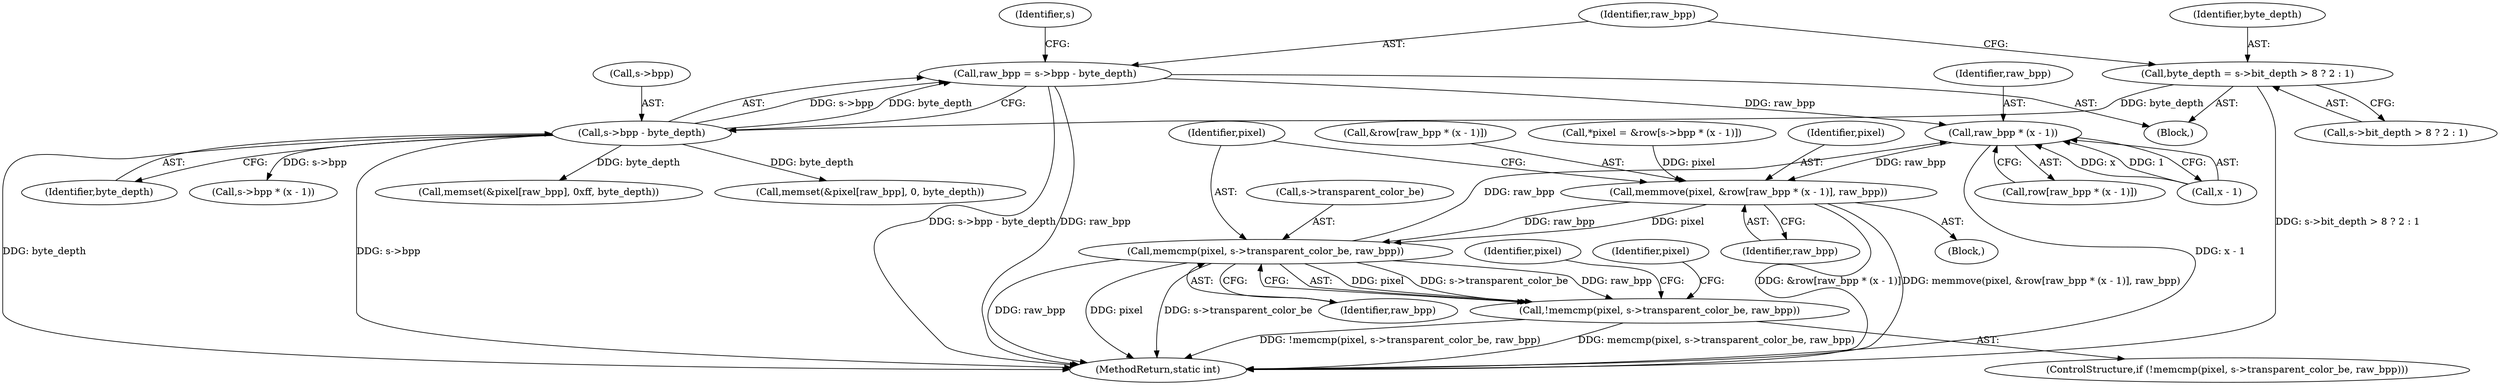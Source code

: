 digraph "0_FFmpeg_e477f09d0b3619f3d29173b2cd593e17e2d1978e@integer" {
"1000593" [label="(Call,raw_bpp = s->bpp - byte_depth)"];
"1000595" [label="(Call,s->bpp - byte_depth)"];
"1000582" [label="(Call,byte_depth = s->bit_depth > 8 ? 2 : 1)"];
"1000663" [label="(Call,raw_bpp * (x - 1))"];
"1000658" [label="(Call,memmove(pixel, &row[raw_bpp * (x - 1)], raw_bpp))"];
"1000671" [label="(Call,memcmp(pixel, s->transparent_color_be, raw_bpp))"];
"1000670" [label="(Call,!memcmp(pixel, s->transparent_color_be, raw_bpp))"];
"1000651" [label="(Call,s->bpp * (x - 1))"];
"1000646" [label="(Call,*pixel = &row[s->bpp * (x - 1)])"];
"1000687" [label="(Call,memset(&pixel[raw_bpp], 0xff, byte_depth))"];
"1000584" [label="(Call,s->bit_depth > 8 ? 2 : 1)"];
"1000663" [label="(Call,raw_bpp * (x - 1))"];
"1000583" [label="(Identifier,byte_depth)"];
"1000661" [label="(Call,row[raw_bpp * (x - 1)])"];
"1000670" [label="(Call,!memcmp(pixel, s->transparent_color_be, raw_bpp))"];
"1000664" [label="(Identifier,raw_bpp)"];
"1000676" [label="(Identifier,raw_bpp)"];
"1000690" [label="(Identifier,pixel)"];
"1000671" [label="(Call,memcmp(pixel, s->transparent_color_be, raw_bpp))"];
"1000659" [label="(Identifier,pixel)"];
"1000582" [label="(Call,byte_depth = s->bit_depth > 8 ? 2 : 1)"];
"1000672" [label="(Identifier,pixel)"];
"1000673" [label="(Call,s->transparent_color_be)"];
"1000665" [label="(Call,x - 1)"];
"1000678" [label="(Call,memset(&pixel[raw_bpp], 0, byte_depth))"];
"1000580" [label="(Block,)"];
"1000681" [label="(Identifier,pixel)"];
"1000593" [label="(Call,raw_bpp = s->bpp - byte_depth)"];
"1000644" [label="(Block,)"];
"1000605" [label="(Identifier,s)"];
"1000658" [label="(Call,memmove(pixel, &row[raw_bpp * (x - 1)], raw_bpp))"];
"1000660" [label="(Call,&row[raw_bpp * (x - 1)])"];
"1000599" [label="(Identifier,byte_depth)"];
"1000596" [label="(Call,s->bpp)"];
"1000669" [label="(ControlStructure,if (!memcmp(pixel, s->transparent_color_be, raw_bpp)))"];
"1000668" [label="(Identifier,raw_bpp)"];
"1000828" [label="(MethodReturn,static int)"];
"1000595" [label="(Call,s->bpp - byte_depth)"];
"1000594" [label="(Identifier,raw_bpp)"];
"1000593" -> "1000580"  [label="AST: "];
"1000593" -> "1000595"  [label="CFG: "];
"1000594" -> "1000593"  [label="AST: "];
"1000595" -> "1000593"  [label="AST: "];
"1000605" -> "1000593"  [label="CFG: "];
"1000593" -> "1000828"  [label="DDG: s->bpp - byte_depth"];
"1000593" -> "1000828"  [label="DDG: raw_bpp"];
"1000595" -> "1000593"  [label="DDG: s->bpp"];
"1000595" -> "1000593"  [label="DDG: byte_depth"];
"1000593" -> "1000663"  [label="DDG: raw_bpp"];
"1000595" -> "1000599"  [label="CFG: "];
"1000596" -> "1000595"  [label="AST: "];
"1000599" -> "1000595"  [label="AST: "];
"1000595" -> "1000828"  [label="DDG: byte_depth"];
"1000595" -> "1000828"  [label="DDG: s->bpp"];
"1000582" -> "1000595"  [label="DDG: byte_depth"];
"1000595" -> "1000651"  [label="DDG: s->bpp"];
"1000595" -> "1000678"  [label="DDG: byte_depth"];
"1000595" -> "1000687"  [label="DDG: byte_depth"];
"1000582" -> "1000580"  [label="AST: "];
"1000582" -> "1000584"  [label="CFG: "];
"1000583" -> "1000582"  [label="AST: "];
"1000584" -> "1000582"  [label="AST: "];
"1000594" -> "1000582"  [label="CFG: "];
"1000582" -> "1000828"  [label="DDG: s->bit_depth > 8 ? 2 : 1"];
"1000663" -> "1000661"  [label="AST: "];
"1000663" -> "1000665"  [label="CFG: "];
"1000664" -> "1000663"  [label="AST: "];
"1000665" -> "1000663"  [label="AST: "];
"1000661" -> "1000663"  [label="CFG: "];
"1000663" -> "1000828"  [label="DDG: x - 1"];
"1000671" -> "1000663"  [label="DDG: raw_bpp"];
"1000665" -> "1000663"  [label="DDG: x"];
"1000665" -> "1000663"  [label="DDG: 1"];
"1000663" -> "1000658"  [label="DDG: raw_bpp"];
"1000658" -> "1000644"  [label="AST: "];
"1000658" -> "1000668"  [label="CFG: "];
"1000659" -> "1000658"  [label="AST: "];
"1000660" -> "1000658"  [label="AST: "];
"1000668" -> "1000658"  [label="AST: "];
"1000672" -> "1000658"  [label="CFG: "];
"1000658" -> "1000828"  [label="DDG: &row[raw_bpp * (x - 1)]"];
"1000658" -> "1000828"  [label="DDG: memmove(pixel, &row[raw_bpp * (x - 1)], raw_bpp)"];
"1000646" -> "1000658"  [label="DDG: pixel"];
"1000658" -> "1000671"  [label="DDG: pixel"];
"1000658" -> "1000671"  [label="DDG: raw_bpp"];
"1000671" -> "1000670"  [label="AST: "];
"1000671" -> "1000676"  [label="CFG: "];
"1000672" -> "1000671"  [label="AST: "];
"1000673" -> "1000671"  [label="AST: "];
"1000676" -> "1000671"  [label="AST: "];
"1000670" -> "1000671"  [label="CFG: "];
"1000671" -> "1000828"  [label="DDG: raw_bpp"];
"1000671" -> "1000828"  [label="DDG: pixel"];
"1000671" -> "1000828"  [label="DDG: s->transparent_color_be"];
"1000671" -> "1000670"  [label="DDG: pixel"];
"1000671" -> "1000670"  [label="DDG: s->transparent_color_be"];
"1000671" -> "1000670"  [label="DDG: raw_bpp"];
"1000670" -> "1000669"  [label="AST: "];
"1000681" -> "1000670"  [label="CFG: "];
"1000690" -> "1000670"  [label="CFG: "];
"1000670" -> "1000828"  [label="DDG: !memcmp(pixel, s->transparent_color_be, raw_bpp)"];
"1000670" -> "1000828"  [label="DDG: memcmp(pixel, s->transparent_color_be, raw_bpp)"];
}

